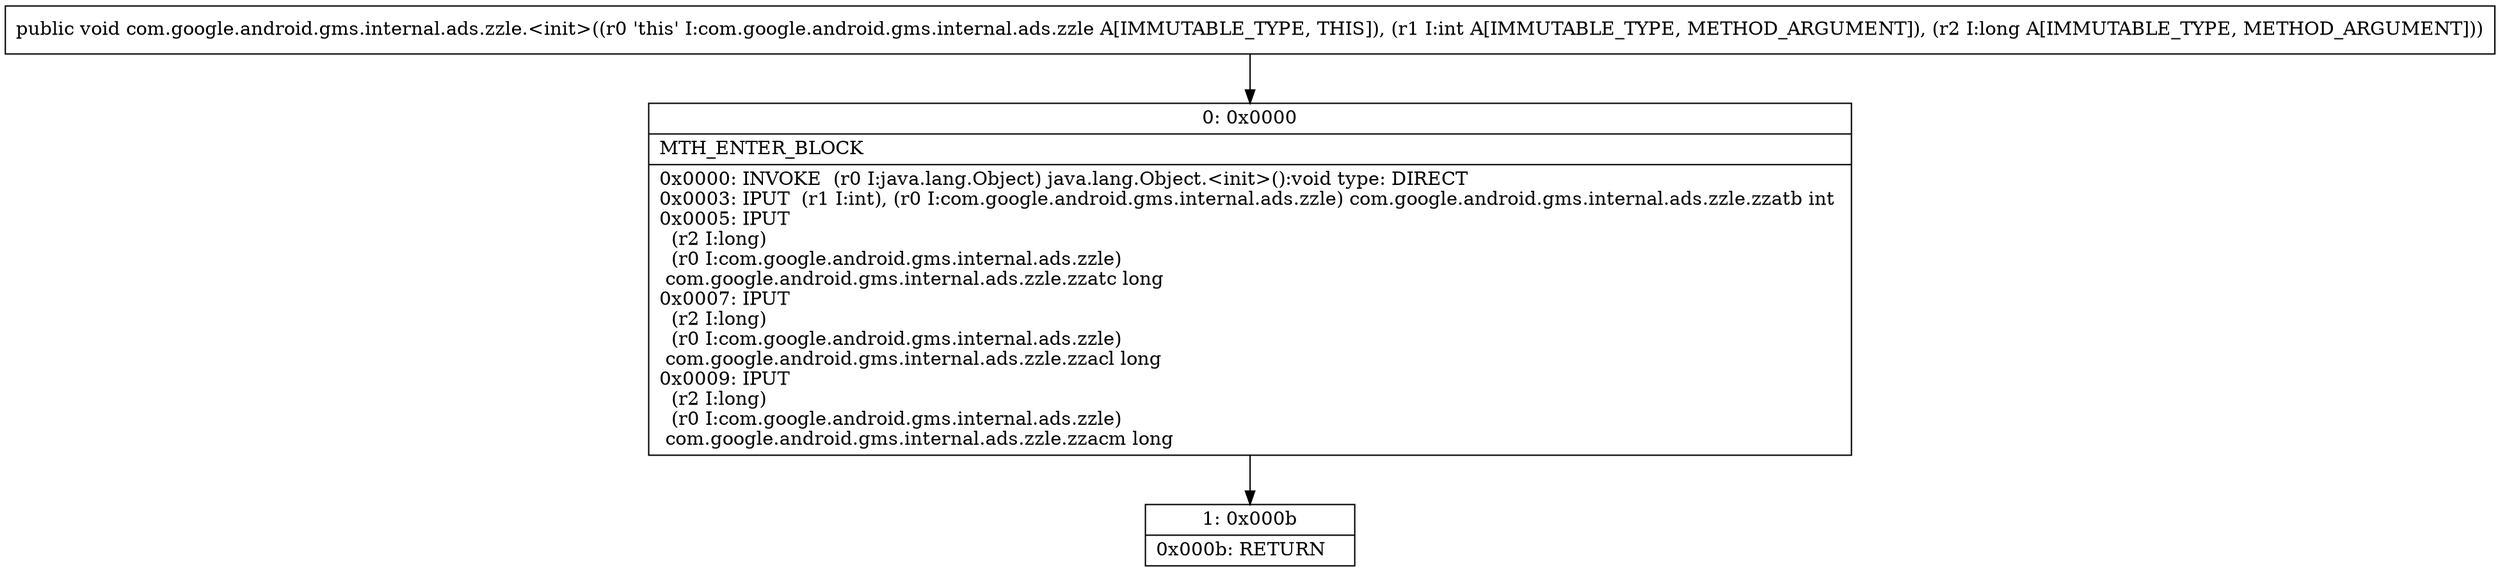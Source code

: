 digraph "CFG forcom.google.android.gms.internal.ads.zzle.\<init\>(IJ)V" {
Node_0 [shape=record,label="{0\:\ 0x0000|MTH_ENTER_BLOCK\l|0x0000: INVOKE  (r0 I:java.lang.Object) java.lang.Object.\<init\>():void type: DIRECT \l0x0003: IPUT  (r1 I:int), (r0 I:com.google.android.gms.internal.ads.zzle) com.google.android.gms.internal.ads.zzle.zzatb int \l0x0005: IPUT  \l  (r2 I:long)\l  (r0 I:com.google.android.gms.internal.ads.zzle)\l com.google.android.gms.internal.ads.zzle.zzatc long \l0x0007: IPUT  \l  (r2 I:long)\l  (r0 I:com.google.android.gms.internal.ads.zzle)\l com.google.android.gms.internal.ads.zzle.zzacl long \l0x0009: IPUT  \l  (r2 I:long)\l  (r0 I:com.google.android.gms.internal.ads.zzle)\l com.google.android.gms.internal.ads.zzle.zzacm long \l}"];
Node_1 [shape=record,label="{1\:\ 0x000b|0x000b: RETURN   \l}"];
MethodNode[shape=record,label="{public void com.google.android.gms.internal.ads.zzle.\<init\>((r0 'this' I:com.google.android.gms.internal.ads.zzle A[IMMUTABLE_TYPE, THIS]), (r1 I:int A[IMMUTABLE_TYPE, METHOD_ARGUMENT]), (r2 I:long A[IMMUTABLE_TYPE, METHOD_ARGUMENT])) }"];
MethodNode -> Node_0;
Node_0 -> Node_1;
}

